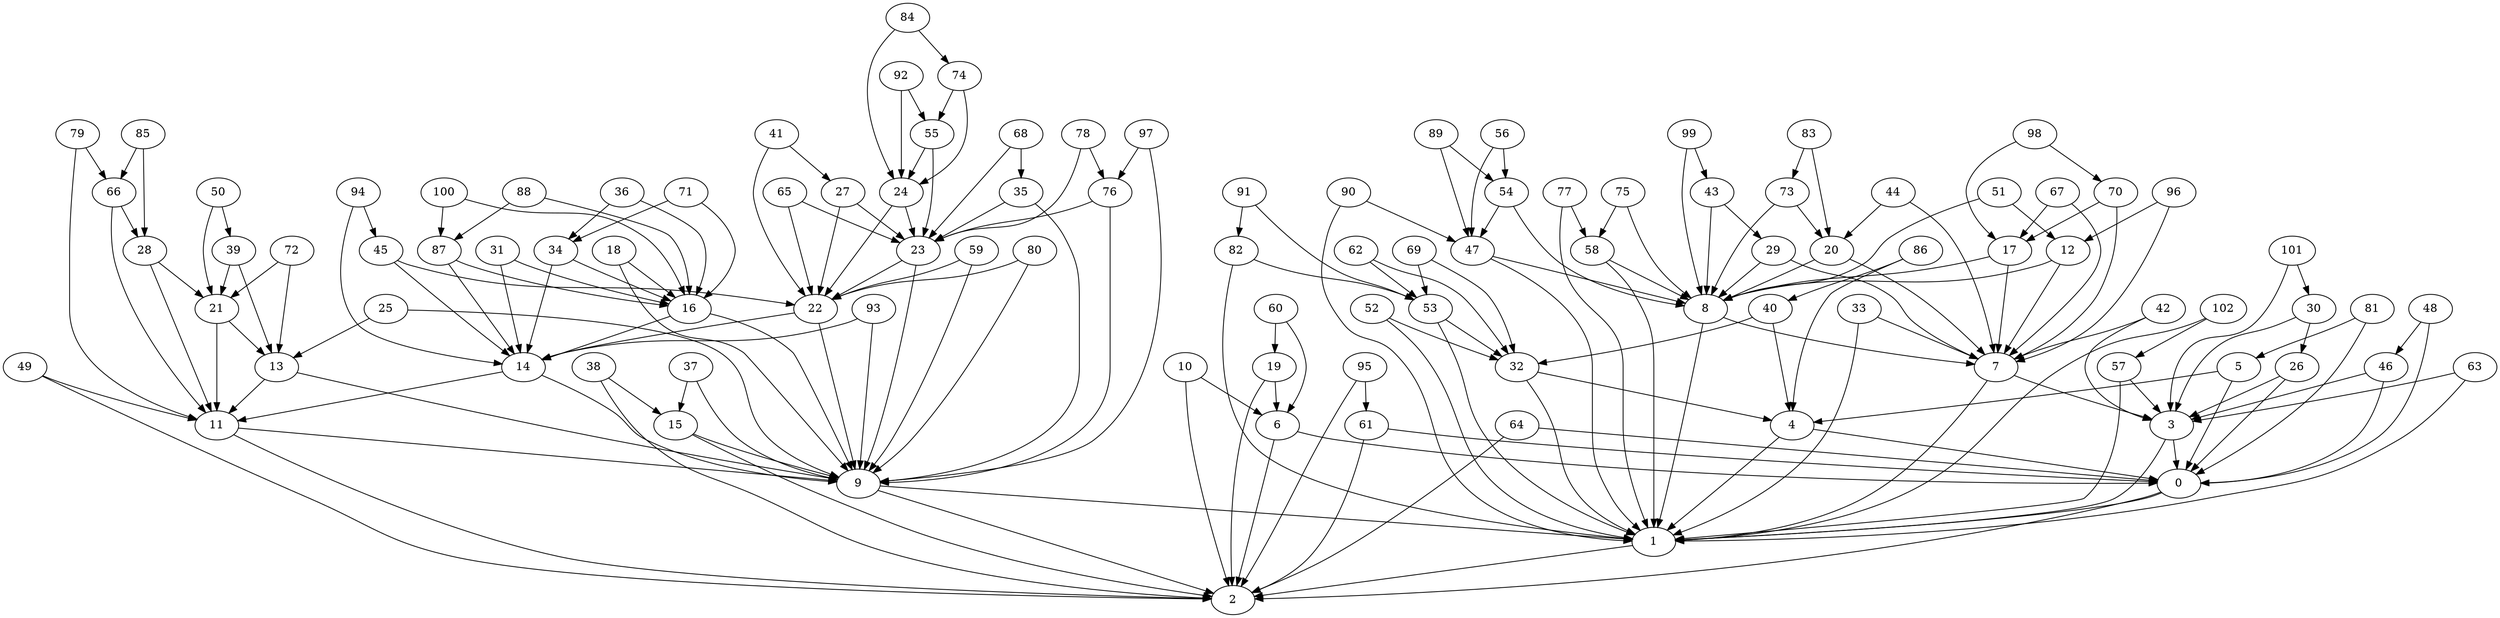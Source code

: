 digraph {0 -> 1;
0 -> 2;
1 -> 2;
2;
3 -> 0;
3 -> 1;
4 -> 0;
4 -> 1;
5 -> 4;
5 -> 0;
6 -> 0;
6 -> 2;
7 -> 3;
7 -> 1;
8 -> 7;
8 -> 1;
9 -> 1;
9 -> 2;
10 -> 6;
10 -> 2;
11 -> 9;
11 -> 2;
12 -> 8;
12 -> 7;
13 -> 11;
13 -> 9;
14 -> 11;
14 -> 9;
15 -> 9;
15 -> 2;
16 -> 14;
16 -> 9;
17 -> 8;
17 -> 7;
18 -> 16;
18 -> 9;
19 -> 6;
19 -> 2;
20 -> 8;
20 -> 7;
21 -> 13;
21 -> 11;
22 -> 14;
22 -> 9;
23 -> 22;
23 -> 9;
24 -> 23;
24 -> 22;
25 -> 13;
25 -> 9;
26 -> 3;
26 -> 0;
27 -> 23;
27 -> 22;
28 -> 21;
28 -> 11;
29 -> 8;
29 -> 7;
30 -> 26;
30 -> 3;
31 -> 16;
31 -> 14;
32 -> 4;
32 -> 1;
33 -> 7;
33 -> 1;
34 -> 16;
34 -> 14;
35 -> 23;
35 -> 9;
36 -> 34;
36 -> 16;
37 -> 15;
37 -> 9;
38 -> 15;
38 -> 2;
39 -> 21;
39 -> 13;
40 -> 32;
40 -> 4;
41 -> 27;
41 -> 22;
42 -> 7;
42 -> 3;
43 -> 29;
43 -> 8;
44 -> 20;
44 -> 7;
45 -> 22;
45 -> 14;
46 -> 3;
46 -> 0;
47 -> 8;
47 -> 1;
48 -> 46;
48 -> 0;
49 -> 11;
49 -> 2;
50 -> 39;
50 -> 21;
51 -> 12;
51 -> 8;
52 -> 32;
52 -> 1;
53 -> 32;
53 -> 1;
54 -> 47;
54 -> 8;
55 -> 24;
55 -> 23;
56 -> 54;
56 -> 47;
57 -> 3;
57 -> 1;
58 -> 8;
58 -> 1;
59 -> 22;
59 -> 9;
60 -> 19;
60 -> 6;
61 -> 0;
61 -> 2;
62 -> 53;
62 -> 32;
63 -> 3;
63 -> 1;
64 -> 0;
64 -> 2;
65 -> 23;
65 -> 22;
66 -> 28;
66 -> 11;
67 -> 17;
67 -> 7;
68 -> 35;
68 -> 23;
69 -> 53;
69 -> 32;
70 -> 17;
70 -> 7;
71 -> 34;
71 -> 16;
72 -> 21;
72 -> 13;
73 -> 20;
73 -> 8;
74 -> 55;
74 -> 24;
75 -> 58;
75 -> 8;
76 -> 23;
76 -> 9;
77 -> 58;
77 -> 1;
78 -> 76;
78 -> 23;
79 -> 66;
79 -> 11;
80 -> 22;
80 -> 9;
81 -> 5;
81 -> 0;
82 -> 53;
82 -> 1;
83 -> 73;
83 -> 20;
84 -> 74;
84 -> 24;
85 -> 66;
85 -> 28;
86 -> 40;
86 -> 4;
87 -> 16;
87 -> 14;
88 -> 87;
88 -> 16;
89 -> 54;
89 -> 47;
90 -> 47;
90 -> 1;
91 -> 82;
91 -> 53;
92 -> 55;
92 -> 24;
93 -> 14;
93 -> 9;
94 -> 45;
94 -> 14;
95 -> 61;
95 -> 2;
96 -> 12;
96 -> 7;
97 -> 76;
97 -> 9;
98 -> 70;
98 -> 17;
99 -> 43;
99 -> 8;
100 -> 87;
100 -> 16;
101 -> 30;
101 -> 3;
102 -> 57;
102 -> 1;
}